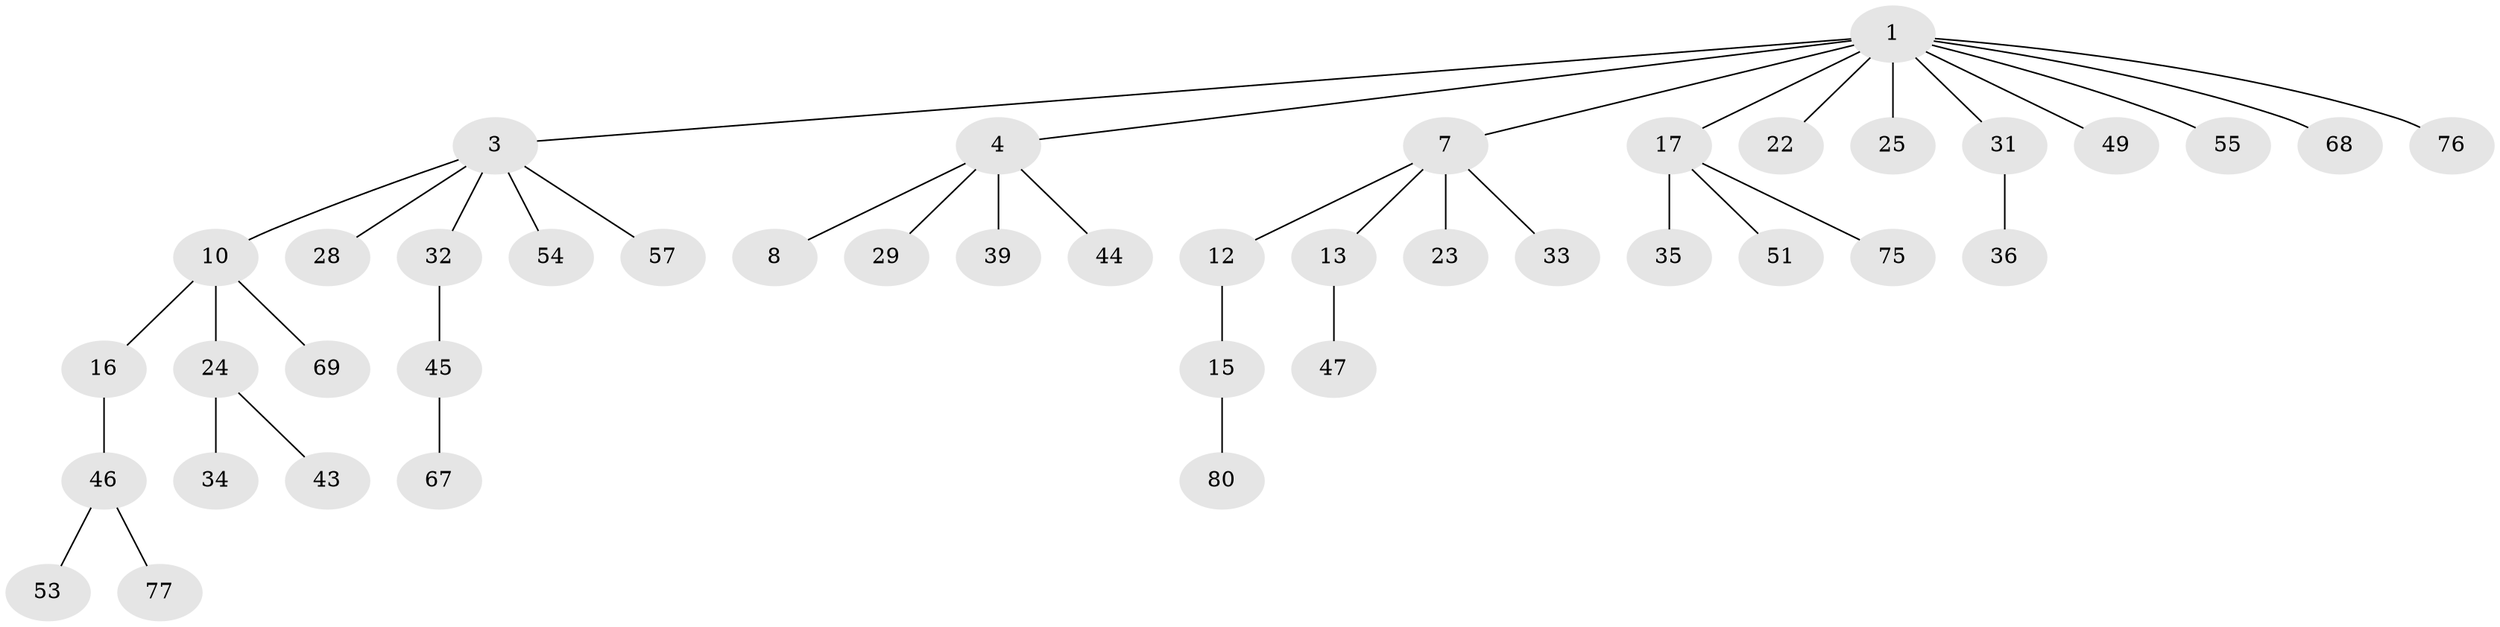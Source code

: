 // original degree distribution, {2: 0.2857142857142857, 8: 0.011904761904761904, 4: 0.047619047619047616, 6: 0.011904761904761904, 3: 0.13095238095238096, 5: 0.03571428571428571, 1: 0.47619047619047616}
// Generated by graph-tools (version 1.1) at 2025/15/03/09/25 04:15:39]
// undirected, 42 vertices, 41 edges
graph export_dot {
graph [start="1"]
  node [color=gray90,style=filled];
  1 [super="+2+11"];
  3 [super="+26+5"];
  4 [super="+6"];
  7 [super="+9+14"];
  8;
  10 [super="+41+66"];
  12;
  13 [super="+37"];
  15 [super="+30"];
  16 [super="+79"];
  17 [super="+20+18"];
  22;
  23 [super="+71+42"];
  24 [super="+27+48"];
  25;
  28;
  29;
  31;
  32;
  33;
  34;
  35;
  36 [super="+82"];
  39;
  43;
  44;
  45;
  46;
  47 [super="+70"];
  49 [super="+62"];
  51 [super="+60"];
  53;
  54;
  55 [super="+64"];
  57;
  67 [super="+83"];
  68;
  69;
  75;
  76;
  77;
  80;
  1 -- 3;
  1 -- 4;
  1 -- 7;
  1 -- 76;
  1 -- 55;
  1 -- 25;
  1 -- 31;
  1 -- 17;
  1 -- 49;
  1 -- 68;
  1 -- 22;
  3 -- 57;
  3 -- 28;
  3 -- 54;
  3 -- 32;
  3 -- 10;
  4 -- 8;
  4 -- 44;
  4 -- 29;
  4 -- 39;
  7 -- 13;
  7 -- 33;
  7 -- 12;
  7 -- 23;
  10 -- 16;
  10 -- 24;
  10 -- 69;
  12 -- 15;
  13 -- 47;
  15 -- 80;
  16 -- 46;
  17 -- 75;
  17 -- 35;
  17 -- 51;
  24 -- 34;
  24 -- 43;
  31 -- 36;
  32 -- 45;
  45 -- 67;
  46 -- 53;
  46 -- 77;
}
